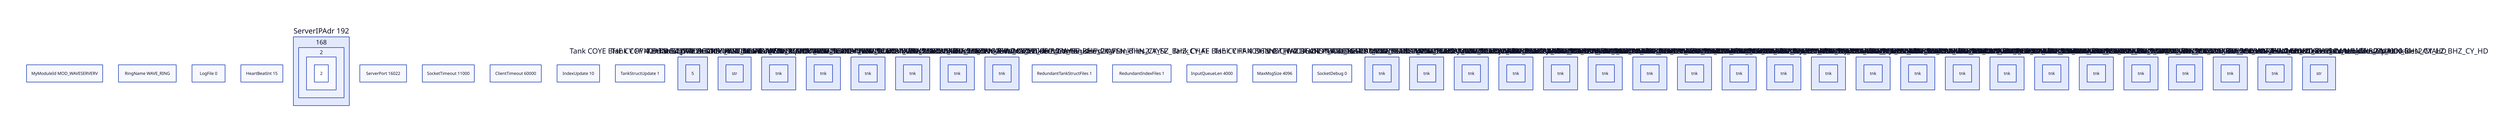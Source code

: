 #
#         Wave ServerV Configuration File 
#
#	Note:  All directories defined in this configuration file must already
#		exit or WaveServerV will die.
#
MyModuleId    MOD_WAVESERVERV # wave_server's module id
RingName      WAVE_RING        # name of transport ring to get data from
LogFile       0                # 1=write log file to disk; 0=don't
                               # 2=write to module log but not stderr/stdout
HeartBeatInt  15               # seconds between heartbeats to statmgr
ServerIPAdr   192.168.2.2      # address of machine running wave_server: geops.geophys
ServerPort    16022            # port for receiving requests & sending waves
GapThresh     1.5              # threshhold for gap declaration 
                               # (in sampling periods)

#

SocketTimeout 11000  # Timeout length in MILLISECONDS for socket calls
                     # This is for calls sending responses back to the
                     # client. Values should be a few seconds, certainly
                     # less than one minute.


ClientTimeout  60000 # Optional.  Not recommended feature but it does work.
                     # Timeout in MILLISECONDS for response from client. 
                     # Threads that have not heard anything from their client 
                     # in this period will exit.
                     # Comment out or set to -1 if you don't want to 
                     # kill threads of silent clients.


# Each tank file has an associated in-memory index.  On re-start, the
# index image on disk must be updated to match the tank.  The more out
# of date the on-disk index is, the longer it takes to rebuild.  Rebuild
# times can be from milliseconds to minutes per tank, depending how large
# the tank is and how old the index is.
# Set IndexUpdate to the length in time in seconds between
# updates to disk.  The larger the update interval, the longer
# a crash recovery will take.  The smaller the update interval
# the more disk I/O that is required for wave_server to operate,
# and thus the slower it will operate, once it has reached I/O
# saturation. 

IndexUpdate   10		       
			       

# Similar to an Index, each tank has TANK structure that depicts the tank.
# The tank structure is maintained in memory, and periodically written to
# disk.  The TANK structure tracks the status of the tank.  Any data written
# to the tank since the last time the TANK structure was written to disk
# is effectively lost.  TankStructUpdate is the interval in seconds that the
# Tank Structure file on disk is updated.  The higher the interval, the more
# the tank data is that is potentially lost in a crash, the lower the interval
# the more the disk I/O that is required for wave_server to operate.

TankStructUpdate 1

# The file where TANK structures are stored

TankStructFile  /home/user/data/tankfiles2/p1000-1.str

# I open many files, one tracedata file for each SCNL channel to serve
# At 500 bytes/second, 1 channel requires 41.2 megabytes per day.
# NOTE: Record size must be multiple of 4 bytes or wave_serverV will crash 
# with data misalignment. 
# Also, record size must not be greater than MAX_TRACEBUF_SIZ, currently 4096,
# (defined in tracebuf.h)
#
#           SCNL      Record       Logo                  File Size   Index Size       File Name	    New       
#          names       size  (TYPE_TRACEBUF2 only)         (megabytes) (max breaks)     (full path)      Tank      

#Tank BO2E  BHE TC CC  4096  INST_WILDCARD      MOD_SCREAM2EW     1000 10000  C:\data\tankfiles2\BO2E_BHE_TC_CC.tnk
# ---------
# FIORDO
# ---------

# Fiordo - Coyhaique
Tank COYE  BHE CY FF  4096  INST_WILDCARD      MOD_SCREAM2EW     1000 40000  /home/user/data/tankfiles2/COYE_BHE_CY_FF.tnk
Tank COYN  BHN CY FF  4096  INST_WILDCARD      MOD_SCREAM2EW     1000 40000  /home/user/data/tankfiles2/COYN_BHN_CY_FF.tnk
Tank COYZ  BHZ CY FF  4096  INST_WILDCARD      MOD_SCREAM2EW     1000 40000  /home/user/data/tankfiles2/COYZ_BHZ_CY_FF.tnk
#Tank COYN  BHN CY FF  4096  INST_WILDCARD      MOD_SCREAM2EW     1000 10000  /home/user/data/tankfiles2/COYN_BHN_CY_FF.tnk
#Tank COYZ  BHZ CY FF  4096  INST_WILDCARD      MOD_SCREAM2EW     1000 10000  /home/user/data/tankfiles2/COYZ_BHZ_CY_FF.tnk

#ChanInfo "COYQ 4R3000 CY COYZ FF BHZ 4"
#ChanInfo "COYQ 4R30X2 CY COYZ FF BHZ 5"

# Fiordo - Aysen
Tank AYSE  BHE CY FF  4096  INST_WILDCARD      MOD_SCREAM2EW     1000 10000  /home/user/data/tankfiles2/AYSE_BHE_CY_FF.tnk
Tank AYSN  BHN CY FF  4096  INST_WILDCARD      MOD_SCREAM2EW     1000 10000  /home/user/data/tankfiles2/AYSN_BHN_CY_FF.tnk
Tank AYSZ  BHZ CY FF  4096  INST_WILDCARD      MOD_SCREAM2EW     1000 10000  /home/user/data/tankfiles2/AYSZ_BHZ_CY_FF.tnk

# Fiordo - Chacabuco
Tank CHAE  BHE CY FF  4096  INST_WILDCARD      MOD_SCREAM2EW     1000 10000  /home/user/data/tankfiles2/CHAE_BHE_CY_FF.tnk
Tank CHAN  BHN CY FF  4096  INST_WILDCARD      MOD_SCREAM2EW     1000 10000  /home/user/data/tankfiles2/CHAN_BHN_CY_FF.tnk
Tank CHAZ  BHZ CY FF  4096  INST_WILDCARD      MOD_SCREAM2EW     1000 10000  /home/user/data/tankfiles2/CHAZ_BHZ_CY_FF.tnk

# ------
# MELIMOYU
# ------

# Melimoyu - Puyu
Tank PUYE  BHE CY ML  4096  INST_WILDCARD      MOD_SCREAM2EW     1000 10000  /home/user/data/tankfiles2/PUYE_BHE_CY_ML.tnk
Tank PUYN  BHN CY ML  4096  INST_WILDCARD      MOD_SCREAM2EW     1000 10000  /home/user/data/tankfiles2/PUYN_BHN_CY_ML.tnk
Tank PUYZ  BHZ CY ML  4096  INST_WILDCARD      MOD_SCREAM2EW     1000 10000  /home/user/data/tankfiles2/PUYZ_BHZ_CY_ML.tnk

# Melimoyu - Junta
Tank JUNE  BHE CY ML  4096  INST_WILDCARD      MOD_SCREAM2EW     1000 10000  /home/user/data/tankfiles2/JUNE_BHE_CY_ML.tnk
Tank JUNN  BHN CY ML  4096  INST_WILDCARD      MOD_SCREAM2EW     1000 10000  /home/user/data/tankfiles2/JUNN_BHN_CY_ML.tnk
Tank JUNZ  BHZ CY ML  4096  INST_WILDCARD      MOD_SCREAM2EW     1000 10000  /home/user/data/tankfiles2/JUNZ_BHZ_CY_ML.tnk

# Melimoyu - Mel
Tank MELE  BHE CY ML  4096  INST_WILDCARD      MOD_SCREAM2EW     1000 10000  /home/user/data/tankfiles2/MELE_BHE_CY_ML.tnk
Tank MELN  BHN CY ML  4096  INST_WILDCARD      MOD_SCREAM2EW     1000 10000  /home/user/data/tankfiles2/MELN_BHN_CY_ML.tnk
Tank MELZ  BHZ CY ML  4096  INST_WILDCARD      MOD_SCREAM2EW     1000 10000  /home/user/data/tankfiles2/MELZ_BHZ_CY_ML.tnk


# Melimoyu - RMB
Tank RMBE  BHE CY ML  4096  INST_WILDCARD      MOD_SCREAM2EW     1000 10000  /home/user/data/tankfiles2/RMBE_BHE_CY_ML.tnk
Tank RMBN  BHN CY ML  4096  INST_WILDCARD      MOD_SCREAM2EW     1000 10000  /home/user/data/tankfiles2/RMBN_BHN_CY_ML.tnk
Tank RMBZ  BHZ CY ML  4096  INST_WILDCARD      MOD_SCREAM2EW     1000 10000  /home/user/data/tankfiles2/RMBZ_BHZ_CY_ML.tnk

# ------
# HUDSON
# ------

# Melimoyu - Hudson
Tank HUDE  BHE CY HD  4096  INST_WILDCARD      MOD_SCREAM2EW     1000 10000  /home/user/data/tankfiles2/HUDE_BHE_CY_HD.tnk
Tank HUDN  BHN CY HD  4096  INST_WILDCARD      MOD_SCREAM2EW     1000 10000  /home/user/data/tankfiles2/HUDN_BHN_CY_HD.tnk
Tank HUDZ  BHZ CY HD  4096  INST_WILDCARD      MOD_SCREAM2EW     1000 10000  /home/user/data/tankfiles2/HUDZ_BHZ_CY_HD.tnk

# Melimoyu - Malva
Tank MALE  BHE CY HD  4096  INST_WILDCARD      MOD_SCREAM2EW     1000 10000  /home/user/data/tankfiles2/MALE_BHE_CY_HD.tnk
Tank MALN  BHN CY HD  4096  INST_WILDCARD      MOD_SCREAM2EW     1000 10000  /home/user/data/tankfiles2/MALN_BHN_CY_HD.tnk
Tank MALZ  BHZ CY HD  4096  INST_WILDCARD      MOD_SCREAM2EW     1000 10000  /home/user/data/tankfiles2/MALZ_BHZ_CY_HD.tnk

# -------
# CHAITEN
# -------

## Pillán - Chaitén
#Tank PILZ  BHZ TC CC  4096  INST_WILDCARD      MOD_WILDCARD     1000 10000  /home/user/data/tankfiles2/PILZ_BHZ_TC_CC.tnk
#Tank PILN  BHN TC CC  4096  INST_WILDCARD      MOD_WILDCARD     1000 10000  /home/user/data/tankfiles2/PILN_BHN_TC_CC.tnk
#Tank PILE  BHE TC CC  4096  INST_WIChanInfo "COYQ 4R3000 CY COYZ FF BHZ 4"
#ChanInfo "COYQ 4R30X2 CY COYZ FF BHZ 5"LDCARD      MOD_WILDCARD     1000 10000  /home/user/data/tankfiles2/PILE_BHE_TC_CC.tnk

## Santa Bárbara - Chaitén
#Tank STBZ  BHZ TC CC  4096  INST_WILDCARD      MOD_WILDCARD     1000 10000  /home/user/data/tankfiles2/STBZ_BHZ_TC_CC.tnk
#Tank STBN  BHN TC CC  4096  INST_WILDCARD      MOD_WILDCARD     1000 10000  /home/user/data/tankfiles2/STBN_BHN_TC_CC.tnk
#Tank STBE  BHE TC CC  4096  INST_WILDCARD      MOD_WILDCARD     1000 10000  /home/user/data/tankfiles2/STBE_BHE_TC_CC.tnk

## Caldera - Chaitén
#Tank CALZ  BHZ TC CC  4096  INST_WILDCARD      MOD_WILDCARD     1000 10000  /home/user/data/tankfiles2/CALZ_BHZ_TC_CC.tnk
#Tank CALN  BHN TC CC  4096  INST_WILDCARD      MOD_WILDCARD     1000 10000  /home/user/data/tankfiles2/CALN_BHN_TC_CC.tnk
#Tank CALE  BHE TC CC  4096  INST_WILDCARD      MOD_WILDCARD     1000 10000  /home/user/data/tankfiles2/CALE_BHE_TC_CC.tnk

## Bonito2 - Chaitén
#Tank BO2Z  BHZ TC CC  4096  INST_WILDCARD      MOD_WILDCARD     1000 10000  /home/user/data/tankfiles2/BO2Z_BHZ_TC_CC.tnk
#Tank BO2N  BHN TC CC  4096  INST_WILDCARD      MOD_WILDCARD     1000 10000  /home/user/data/tankfiles2/BO2N_BHN_TC_CC.tnk
#Tank BO2E  BHE TC CC  4096  INST_WILDCARD      MOD_WILDCARD     1000 10000  /home/user/data/tankfiles2/BO2E_BHE_TC_CC.tnk

## Torre - Chaitén
#Tank TORZ  BHZ TC CC  4096  INST_WILDCARD      MOD_WILDCARD     1000 10000  /home/user/data/tankfiles2/TORZ_BHZ_TC_CC.tnk
#Tank TORN  BHN TC CC  4096  INST_WILDCARD      MOD_WILDCARD     1000 10000  /home/user/data/tankfiles2/TORN_BHN_TC_CC.tnk
#Tank TORE  BHE TC CC  4096  INST_WILDCARD      MOD_WILDCARD     1000 10000  /home/user/data/tankfiles2/TORE_BHE_TC_CC.tnk

## Caverna - Chaitén
#Tank CAVZ  BHZ TC CC  4096  INST_WILDCARD      MOD_WILDCARD     1000 10000  /home/user/data/tankfiles2/CAVZ_BHZ_TC_CC.tnk
#Tank CAVN  BHN TC CC  4096  INST_WILDCARD      MOD_WILDCARD     1000 10000  /home/user/data/tankfiles2/CAVN_BHN_TC_CC.tnk
#Tank CAVE  BHE TC CC  4096  INST_WILDCARD      MOD_WILDCARD     1000 10000  /home/user/data/tankfiles2/CAVE_BHE_TC_CC.tnk

## Camahueto - Chaitén
##Tank CAMZ  EHZ TC CC  4096  INST_WILDCARD      MOD_WILDCARD     1000 10000  /home/user/data/tankfiles2/CAMZ_EHZ_TC_CC.tnk

##Bla -Chaiten
#Tank BLAE  BHE TC CC  4096  INST_WILDCARD      MOD_WILDCARD     1000 10000  /home/user/data/tankfiles2/BLAE_BHE_TC_CC.tnk
#Tank BLAN  BHN TC CC  4096  INST_WILDCARD      MOD_WILDCARD     1000 10000  /home/user/data/tankfiles2/BLAN_BHN_TC_CC.tnk
#Tank BLAZ  BHZ TC CC  4096  INST_WILDCARD      MOD_WILDCARD     1000 10000  /home/user/data/tankfiles2/BLAZ_BHZ_TC_CC.tnk

##Dik
#Tank DIKE  BHE TC CC  4096  INST_WILDCARD      MOD_WILDCARD     1000 10000  /home/user/data/tankfiles2/DIKE_BHE_TC_CC.tnk
#Tank DIKN  BHN TC CC  4096  INST_WILDCARD      MOD_WILDCARD     1000 10000  /home/user/data/tankfiles2/DIKN_BHN_TC_CC.tnk
#Tank DIKZ  BHZ TC CC  4096  INST_WILDCARD      MOD_WILDCARD     1000 10000  /home/user/data/tankfiles2/DIKZ_BHZ_TC_CC.tnk

# Advanced Options
# YES = 1, NO = 0, NO = (default)

#RedundantTankStructFiles  Set to 1 to use redundant tank struct files. (Recommended)
RedundantTankStructFiles 1

#RedundantIndexFiles  Set to 1 to use redundant tank index files. (Recommended)
RedundantIndexFiles      1


# Must be set if RedundantTankStructFiles = 1
#TankStructFile2  /tmp/p1000-2.str
TankStructFile2  /home/user/data/tankfiles2/p1000-2.str


#InputQueueLen:  The number of messages to buffer.  Messages are buffered
#in a queue.  They are added to the queue when they are pulled off of an
#earthworm message ring, they are removed from the queue when the main
#thread is ready to process them.  Depending on the CPU and disk speed
#of the machine you are using, this number should be about twice the
#number of tanks you are trying to serve.  Slower machines may need
#larger queues.
InputQueueLen 4000


###################################
#           Other Optional Commands


#MaxMsgSize: Optional command to tell wave_server about TRACEBUF2 messages
# that could be larger than any going to tanks for this server. This
# may happen if you have two wave_servers and TRACEBUF2 sources that
# produce different size messages, e.g., ref2ew messages are 1064 bytes.
MaxMsgSize 4096

# Debug - optional value of the debug flag. Higher debug 
#    levels include all debug messages from the lower levels,
#    plus more. WARNING: Debug files can get VERY VERY LARGE.
#
#   While the scope of each Debug level may vary, following
#    values are accepted:
#
# Debug 1 ==>  Basic user level: will periodically log 
#    message queue watermarks and print the server thread status 
#    table. 
#
# Debug 2 ==> Advanced user level: Everything from lower debug  
#    levels plus additional information which could be used
#    to troubleshoot installation problems.
#
# Debug 3 ==> Advanced programmer level: Everything from lower debug  
#    levels plus additional information about the execution flow,
#    and other low-level debugging information.
#
#
#  NOTE: This command is optional. The absence of Debug means that 
#        only error conditions will be logged and reported.
#
#Debug 1

#SocketDebug Set to 1 to get SOCKET_ew debug statements
SocketDebug 0 

#PleaseContinue  Set to 1 to have wave_server continue, even if
#  there are errors during initialization
# PleaseContinue 1

#ReCreateBadTanks Set to 1 to have bad tanks re-created from scratch.
#ReCreateBadTanks 1

#SecondsBetweenQueueErrorReports   Minimum period of time between error
#  reports to statmgr due to the internal message queue being lapped,
#  and thus messages being lost.  Default is 60 seconds
#SecondsBetweenQueueErrorReports 30

#MaxServerThreads  Maximum of server threads to deploy to handle client
#  requests.  Default is 10.
#MaxServerThreads 10

#QueueReportInterval  The minimum number of seconds between
#  reports on internal queue high and low water marks.  The default is 30.
#QueueReportInterval 5

#AbortOnSingleTankFailure  Set to 0 to have wave_server continue even
#if there is a fatal error on a tank during normal processing.
#if this flag is not set to 0, wave_server will die if any type of 
#IO error occurs on any tank.  If set to 1 wave_server will not exit
#unless there is a server wide error.
#AbortOnSingleTankFailure 1

#TruncateTanksTo1GBAndContinue  Uncomment entry to have wave_server truncate
# any tanks that are >1GB down to 1GB in size.  1GB is the maximum save tank
# size in wave_serverV.  This will NOT affect EXISTING TANKS, only new ones
# listed in the config file.
#TruncateTanksTo1GBAndContinue 

# This section to deal with out-of-order data packets:

#UsePacketSyncDb Uncomment entry and set to 1 to use embedded db functionality
# to manage asychronous trace buffer packets. Currently this is either on or off
# for all SNCLs.
#UsePacketSyncDb 1

#PacketSyncDbFile - Specifies name of database file to use. If not specified
# and UsePacketSyncDb == 1 then the default PCKTSYNC.SL3DB is used.
#PacketSyncDbFile "TB2PACKETS.SL3DB"

#PurgePacketSyncD Uncomment and specify one of the following to control 
# how long out of sync data is kept in the database if UsePacketSyncDb=1.
# 1 : Purge data on startup
# 0 : Do not purge data on startup. Obsolete data is intermittently purged
# during the operation of wave_serverV is UsePacketSyncDb is 1.
#PurgePacketSyncDb 1

